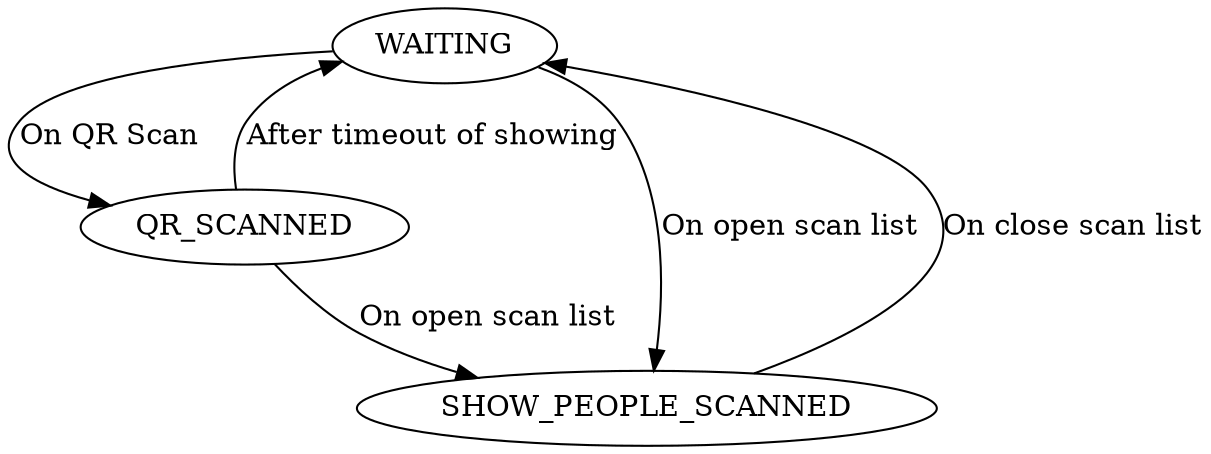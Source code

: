 digraph G {

    WAITING -> QR_SCANNED [label="On QR Scan"];
    WAITING -> SHOW_PEOPLE_SCANNED [label="On open scan list"];
    QR_SCANNED -> WAITING [label="After timeout of showing", labeltooltip="The timeout will be 3 seconds if valid, 5 seconds if invalid QR."];
    QR_SCANNED -> SHOW_PEOPLE_SCANNED [label="On open scan list"];
    SHOW_PEOPLE_SCANNED -> WAITING [label="On close scan list"];
}